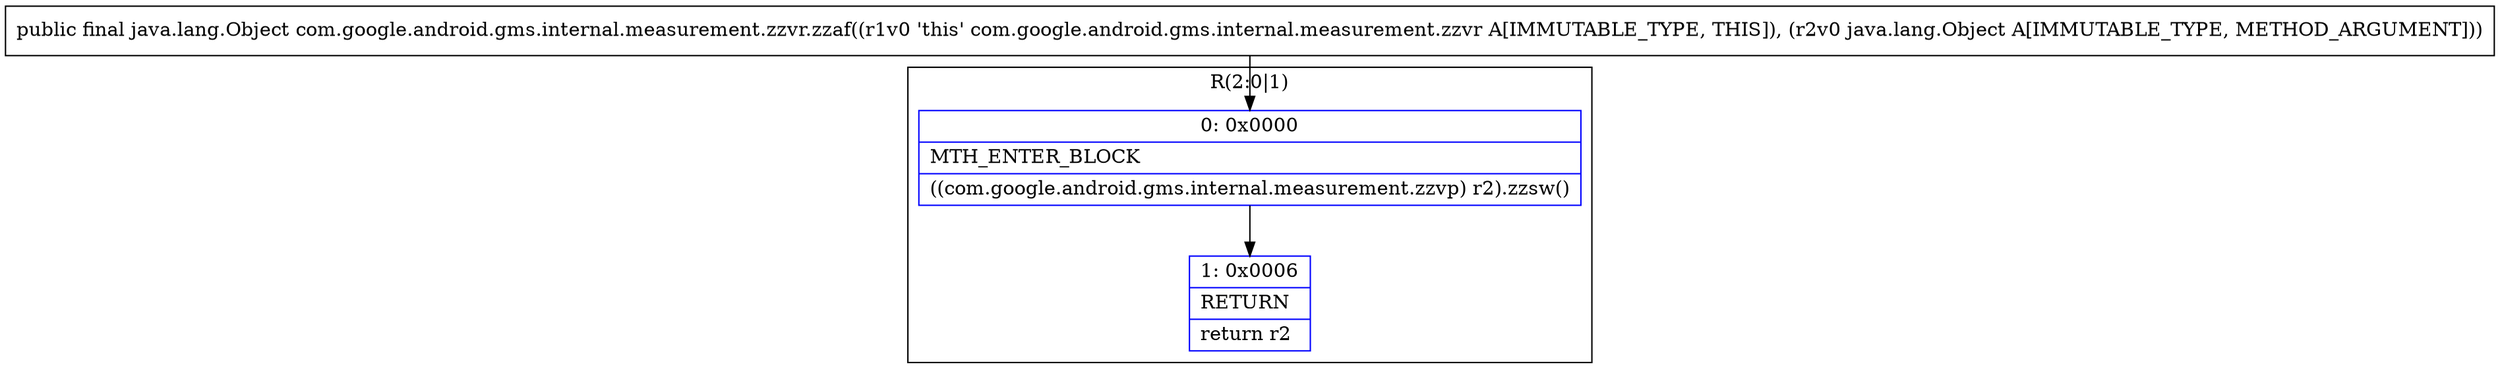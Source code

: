 digraph "CFG forcom.google.android.gms.internal.measurement.zzvr.zzaf(Ljava\/lang\/Object;)Ljava\/lang\/Object;" {
subgraph cluster_Region_961342372 {
label = "R(2:0|1)";
node [shape=record,color=blue];
Node_0 [shape=record,label="{0\:\ 0x0000|MTH_ENTER_BLOCK\l|((com.google.android.gms.internal.measurement.zzvp) r2).zzsw()\l}"];
Node_1 [shape=record,label="{1\:\ 0x0006|RETURN\l|return r2\l}"];
}
MethodNode[shape=record,label="{public final java.lang.Object com.google.android.gms.internal.measurement.zzvr.zzaf((r1v0 'this' com.google.android.gms.internal.measurement.zzvr A[IMMUTABLE_TYPE, THIS]), (r2v0 java.lang.Object A[IMMUTABLE_TYPE, METHOD_ARGUMENT])) }"];
MethodNode -> Node_0;
Node_0 -> Node_1;
}

